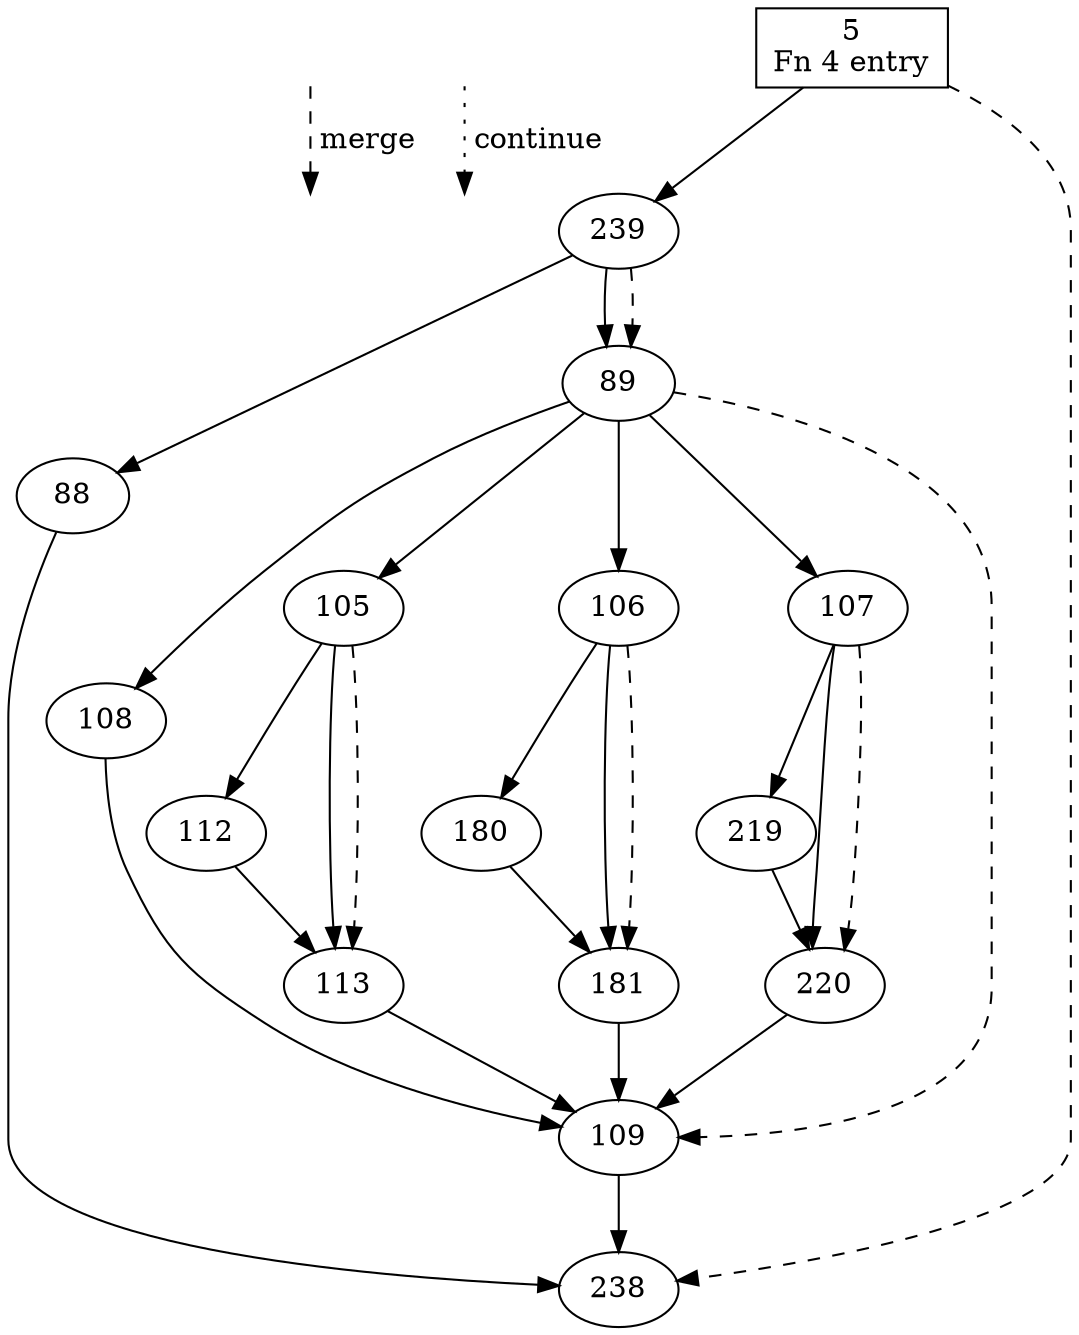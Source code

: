 digraph {
legend_merge_src [shape=plaintext, label=""];
legend_merge_dest [shape=plaintext, label=""];
legend_merge_src -> legend_merge_dest [label=" merge",style=dashed];
legend_continue_src [shape=plaintext, label=""];
legend_continue_dest [shape=plaintext, label=""];
legend_continue_src -> legend_continue_dest [label=" continue",style=dotted];
5 [label="5
Fn 4 entry", shape=box];
5 -> 239;
5 -> 238 [style=dashed];
239 [label="239"];
239 -> 88;
239 -> 89;
239 -> 89 [style=dashed];
88 [label="88"];
88 -> 238;
89 [label="89"];
89 -> 108;
89 -> 105;
89 -> 106;
89 -> 107;
89 -> 109 [style=dashed];
108 [label="108"];
108 -> 109;
105 [label="105"];
105 -> 112;
105 -> 113;
105 -> 113 [style=dashed];
112 [label="112"];
112 -> 113;
113 [label="113"];
113 -> 109;
106 [label="106"];
106 -> 180;
106 -> 181;
106 -> 181 [style=dashed];
180 [label="180"];
180 -> 181;
181 [label="181"];
181 -> 109;
107 [label="107"];
107 -> 219;
107 -> 220;
107 -> 220 [style=dashed];
219 [label="219"];
219 -> 220;
220 [label="220"];
220 -> 109;
109 [label="109"];
109 -> 238;
238 [label="238"];
}

